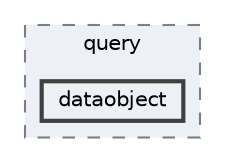 digraph "repository/core/src/main/java/com/sterlite/cal/config/query/dataobject"
{
 // LATEX_PDF_SIZE
  bgcolor="transparent";
  edge [fontname=Helvetica,fontsize=10,labelfontname=Helvetica,labelfontsize=10];
  node [fontname=Helvetica,fontsize=10,shape=box,height=0.2,width=0.4];
  compound=true
  subgraph clusterdir_b36b6a18ee273220c0cccaff5749a6ee {
    graph [ bgcolor="#edf0f7", pencolor="grey50", label="query", fontname=Helvetica,fontsize=10 style="filled,dashed", URL="dir_b36b6a18ee273220c0cccaff5749a6ee.html",tooltip=""]
  dir_1c0950623ea1f269e7213b20d02b5cd7 [label="dataobject", fillcolor="#edf0f7", color="grey25", style="filled,bold", URL="dir_1c0950623ea1f269e7213b20d02b5cd7.html",tooltip=""];
  }
}
